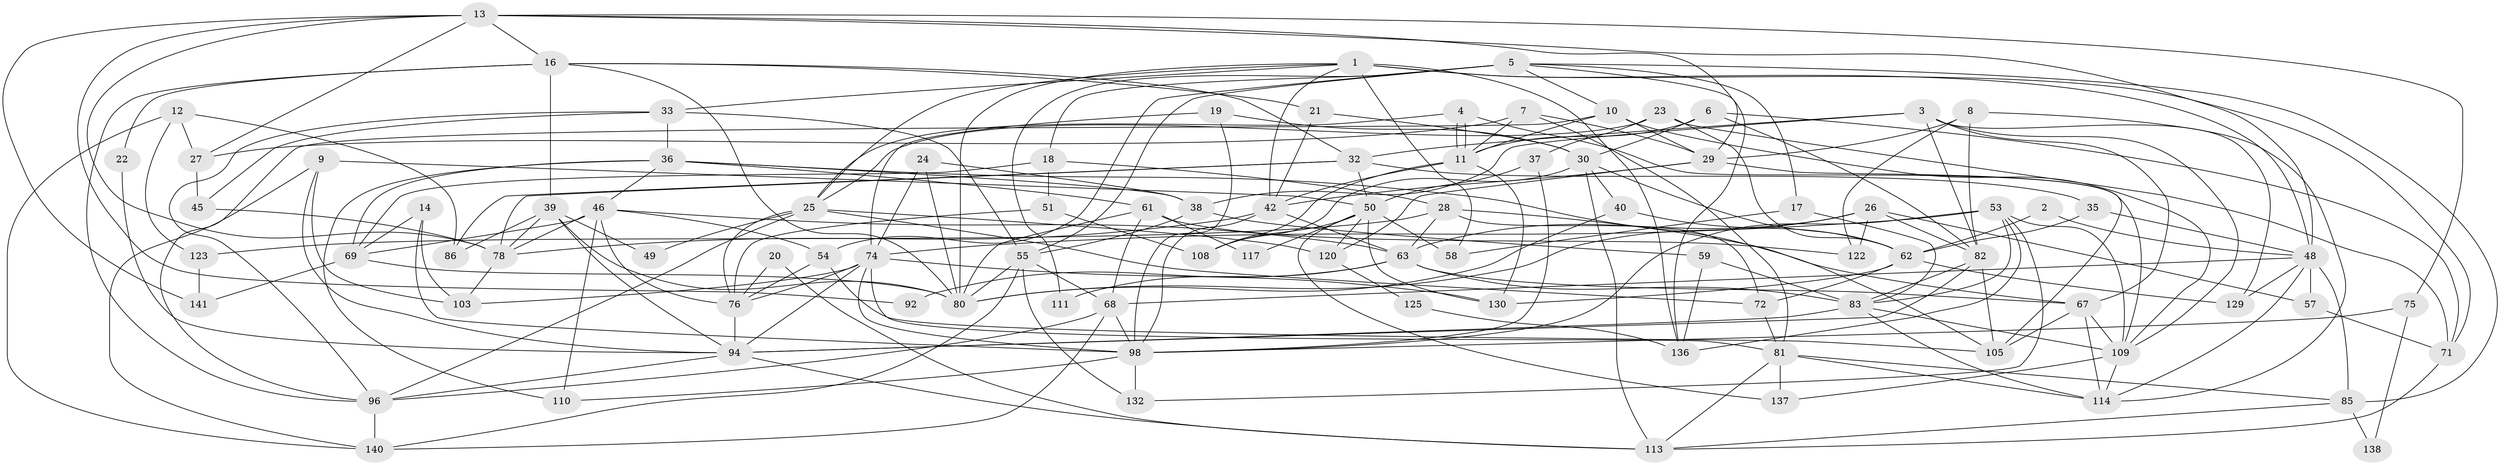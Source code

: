 // Generated by graph-tools (version 1.1) at 2025/23/03/03/25 07:23:57]
// undirected, 93 vertices, 232 edges
graph export_dot {
graph [start="1"]
  node [color=gray90,style=filled];
  1 [super="+15"];
  2;
  3 [super="+88"];
  4 [super="+95"];
  5 [super="+66"];
  6 [super="+135"];
  7 [super="+84"];
  8;
  9 [super="+64"];
  10 [super="+143"];
  11 [super="+41"];
  12 [super="+31"];
  13 [super="+47"];
  14;
  16 [super="+65"];
  17;
  18;
  19;
  20;
  21;
  22;
  23;
  24 [super="+79"];
  25 [super="+44"];
  26 [super="+52"];
  27 [super="+121"];
  28 [super="+43"];
  29 [super="+97"];
  30 [super="+104"];
  32 [super="+107"];
  33 [super="+34"];
  35;
  36 [super="+77"];
  37;
  38 [super="+99"];
  39 [super="+131"];
  40;
  42 [super="+115"];
  45;
  46 [super="+90"];
  48 [super="+133"];
  49 [super="+101"];
  50 [super="+102"];
  51;
  53 [super="+56"];
  54;
  55 [super="+60"];
  57;
  58;
  59;
  61 [super="+127"];
  62 [super="+112"];
  63 [super="+87"];
  67 [super="+70"];
  68 [super="+119"];
  69 [super="+100"];
  71 [super="+128"];
  72 [super="+73"];
  74 [super="+106"];
  75;
  76 [super="+93"];
  78 [super="+139"];
  80 [super="+89"];
  81 [super="+118"];
  82 [super="+142"];
  83 [super="+91"];
  85 [super="+116"];
  86;
  92;
  94;
  96;
  98 [super="+126"];
  103;
  105;
  108;
  109 [super="+134"];
  110;
  111;
  113 [super="+124"];
  114;
  117;
  120;
  122;
  123;
  125;
  129;
  130;
  132;
  136;
  137;
  138;
  140;
  141;
  1 -- 80;
  1 -- 25;
  1 -- 42;
  1 -- 136;
  1 -- 58;
  1 -- 48;
  1 -- 33;
  1 -- 71;
  2 -- 48;
  2 -- 62;
  3 -- 32;
  3 -- 38;
  3 -- 67;
  3 -- 129;
  3 -- 82;
  3 -- 109;
  4 -- 11;
  4 -- 11;
  4 -- 25;
  4 -- 109;
  5 -- 54;
  5 -- 111;
  5 -- 17;
  5 -- 18;
  5 -- 85;
  5 -- 136;
  5 -- 10;
  5 -- 55;
  6 -- 30;
  6 -- 11;
  6 -- 82;
  6 -- 71;
  7 -- 11;
  7 -- 27;
  7 -- 29;
  7 -- 81;
  8 -- 114;
  8 -- 122;
  8 -- 82;
  8 -- 29;
  9 -- 94;
  9 -- 103;
  9 -- 50;
  9 -- 140;
  10 -- 96;
  10 -- 11;
  10 -- 109;
  10 -- 29;
  11 -- 130;
  11 -- 42 [weight=2];
  11 -- 108;
  12 -- 140;
  12 -- 86;
  12 -- 123;
  12 -- 27;
  13 -- 16;
  13 -- 48;
  13 -- 75;
  13 -- 92;
  13 -- 141;
  13 -- 27;
  13 -- 78;
  13 -- 29;
  14 -- 98;
  14 -- 103;
  14 -- 69;
  16 -- 32;
  16 -- 96;
  16 -- 22;
  16 -- 80;
  16 -- 21;
  16 -- 39;
  17 -- 83;
  17 -- 58;
  18 -- 51;
  18 -- 28;
  18 -- 69;
  19 -- 30;
  19 -- 98;
  19 -- 74;
  20 -- 113;
  20 -- 76;
  21 -- 42;
  21 -- 30;
  22 -- 94;
  23 -- 37;
  23 -- 62;
  23 -- 71;
  23 -- 25;
  24 -- 74;
  24 -- 38;
  24 -- 80;
  25 -- 72;
  25 -- 96;
  25 -- 120;
  25 -- 49 [weight=2];
  25 -- 76;
  26 -- 122;
  26 -- 82;
  26 -- 80;
  26 -- 57;
  26 -- 63;
  27 -- 45;
  28 -- 123;
  28 -- 67;
  28 -- 72;
  28 -- 63;
  29 -- 42;
  29 -- 105;
  29 -- 120;
  30 -- 62;
  30 -- 108;
  30 -- 113;
  30 -- 40;
  32 -- 35;
  32 -- 86;
  32 -- 50;
  32 -- 78;
  33 -- 96;
  33 -- 45;
  33 -- 55;
  33 -- 36;
  35 -- 48;
  35 -- 62;
  36 -- 105;
  36 -- 69;
  36 -- 38;
  36 -- 110;
  36 -- 61;
  36 -- 46;
  37 -- 50;
  37 -- 98;
  38 -- 55;
  38 -- 59;
  39 -- 94;
  39 -- 49;
  39 -- 86;
  39 -- 80;
  39 -- 78;
  40 -- 80;
  40 -- 62;
  42 -- 78;
  42 -- 63;
  42 -- 98;
  45 -- 78;
  46 -- 69;
  46 -- 54;
  46 -- 110;
  46 -- 76;
  46 -- 63;
  46 -- 78;
  48 -- 114;
  48 -- 129;
  48 -- 68;
  48 -- 57;
  48 -- 85;
  50 -- 137;
  50 -- 117;
  50 -- 130;
  50 -- 120;
  50 -- 58;
  50 -- 108;
  51 -- 108;
  51 -- 76;
  53 -- 109;
  53 -- 132;
  53 -- 83;
  53 -- 136;
  53 -- 74;
  53 -- 98;
  54 -- 76;
  54 -- 105;
  55 -- 132;
  55 -- 140;
  55 -- 80;
  55 -- 68;
  57 -- 71;
  59 -- 136;
  59 -- 83;
  61 -- 68;
  61 -- 122;
  61 -- 80;
  61 -- 117;
  62 -- 129 [weight=2];
  62 -- 130;
  62 -- 72;
  63 -- 83;
  63 -- 67;
  63 -- 92;
  63 -- 111;
  67 -- 109;
  67 -- 105;
  67 -- 114;
  68 -- 98 [weight=2];
  68 -- 96;
  68 -- 140;
  69 -- 141;
  69 -- 80;
  71 -- 113;
  72 -- 81;
  74 -- 76;
  74 -- 98;
  74 -- 130;
  74 -- 103;
  74 -- 94;
  74 -- 81;
  75 -- 98;
  75 -- 138;
  76 -- 94;
  78 -- 103;
  81 -- 113;
  81 -- 137;
  81 -- 85;
  81 -- 114;
  82 -- 94;
  82 -- 83;
  82 -- 105;
  83 -- 114;
  83 -- 94;
  83 -- 109;
  85 -- 113;
  85 -- 138;
  94 -- 96;
  94 -- 113;
  96 -- 140;
  98 -- 132;
  98 -- 110;
  109 -- 114;
  109 -- 137;
  120 -- 125;
  123 -- 141;
  125 -- 136;
}
